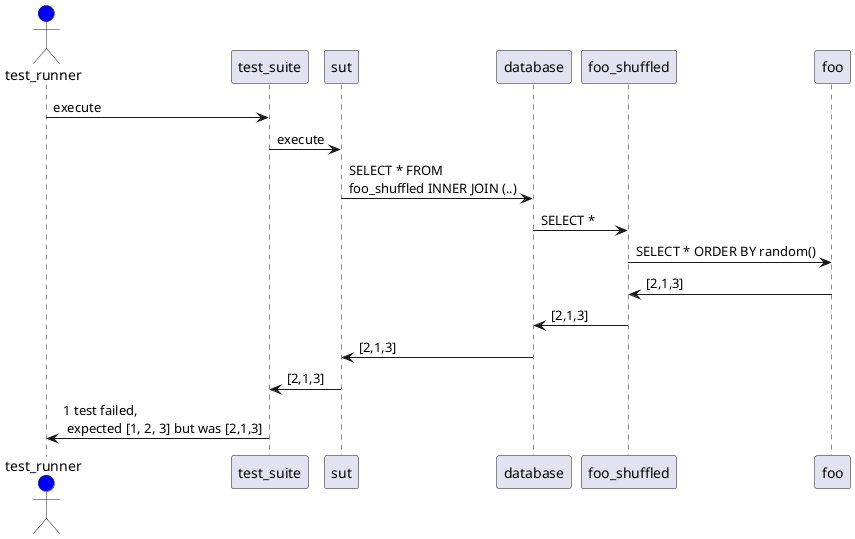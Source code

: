 
@startuml
actor test_runner #blue
participant test_suite
participant sut
participant database
participant foo_shuffled
participant foo

test_runner -> test_suite: execute
test_suite -> sut: execute
sut -> database : SELECT * FROM \nfoo_shuffled INNER JOIN (..)
database -> foo_shuffled: SELECT *
foo_shuffled -> foo : SELECT * ORDER BY random()
foo -> foo_shuffled : [2,1,3]
foo_shuffled -> database : [2,1,3]
database -> sut: [2,1,3]
sut -> test_suite : [2,1,3]
test_suite -> test_runner : 1 test failed, \n expected [1, 2, 3] but was [2,1,3]
@enduml
